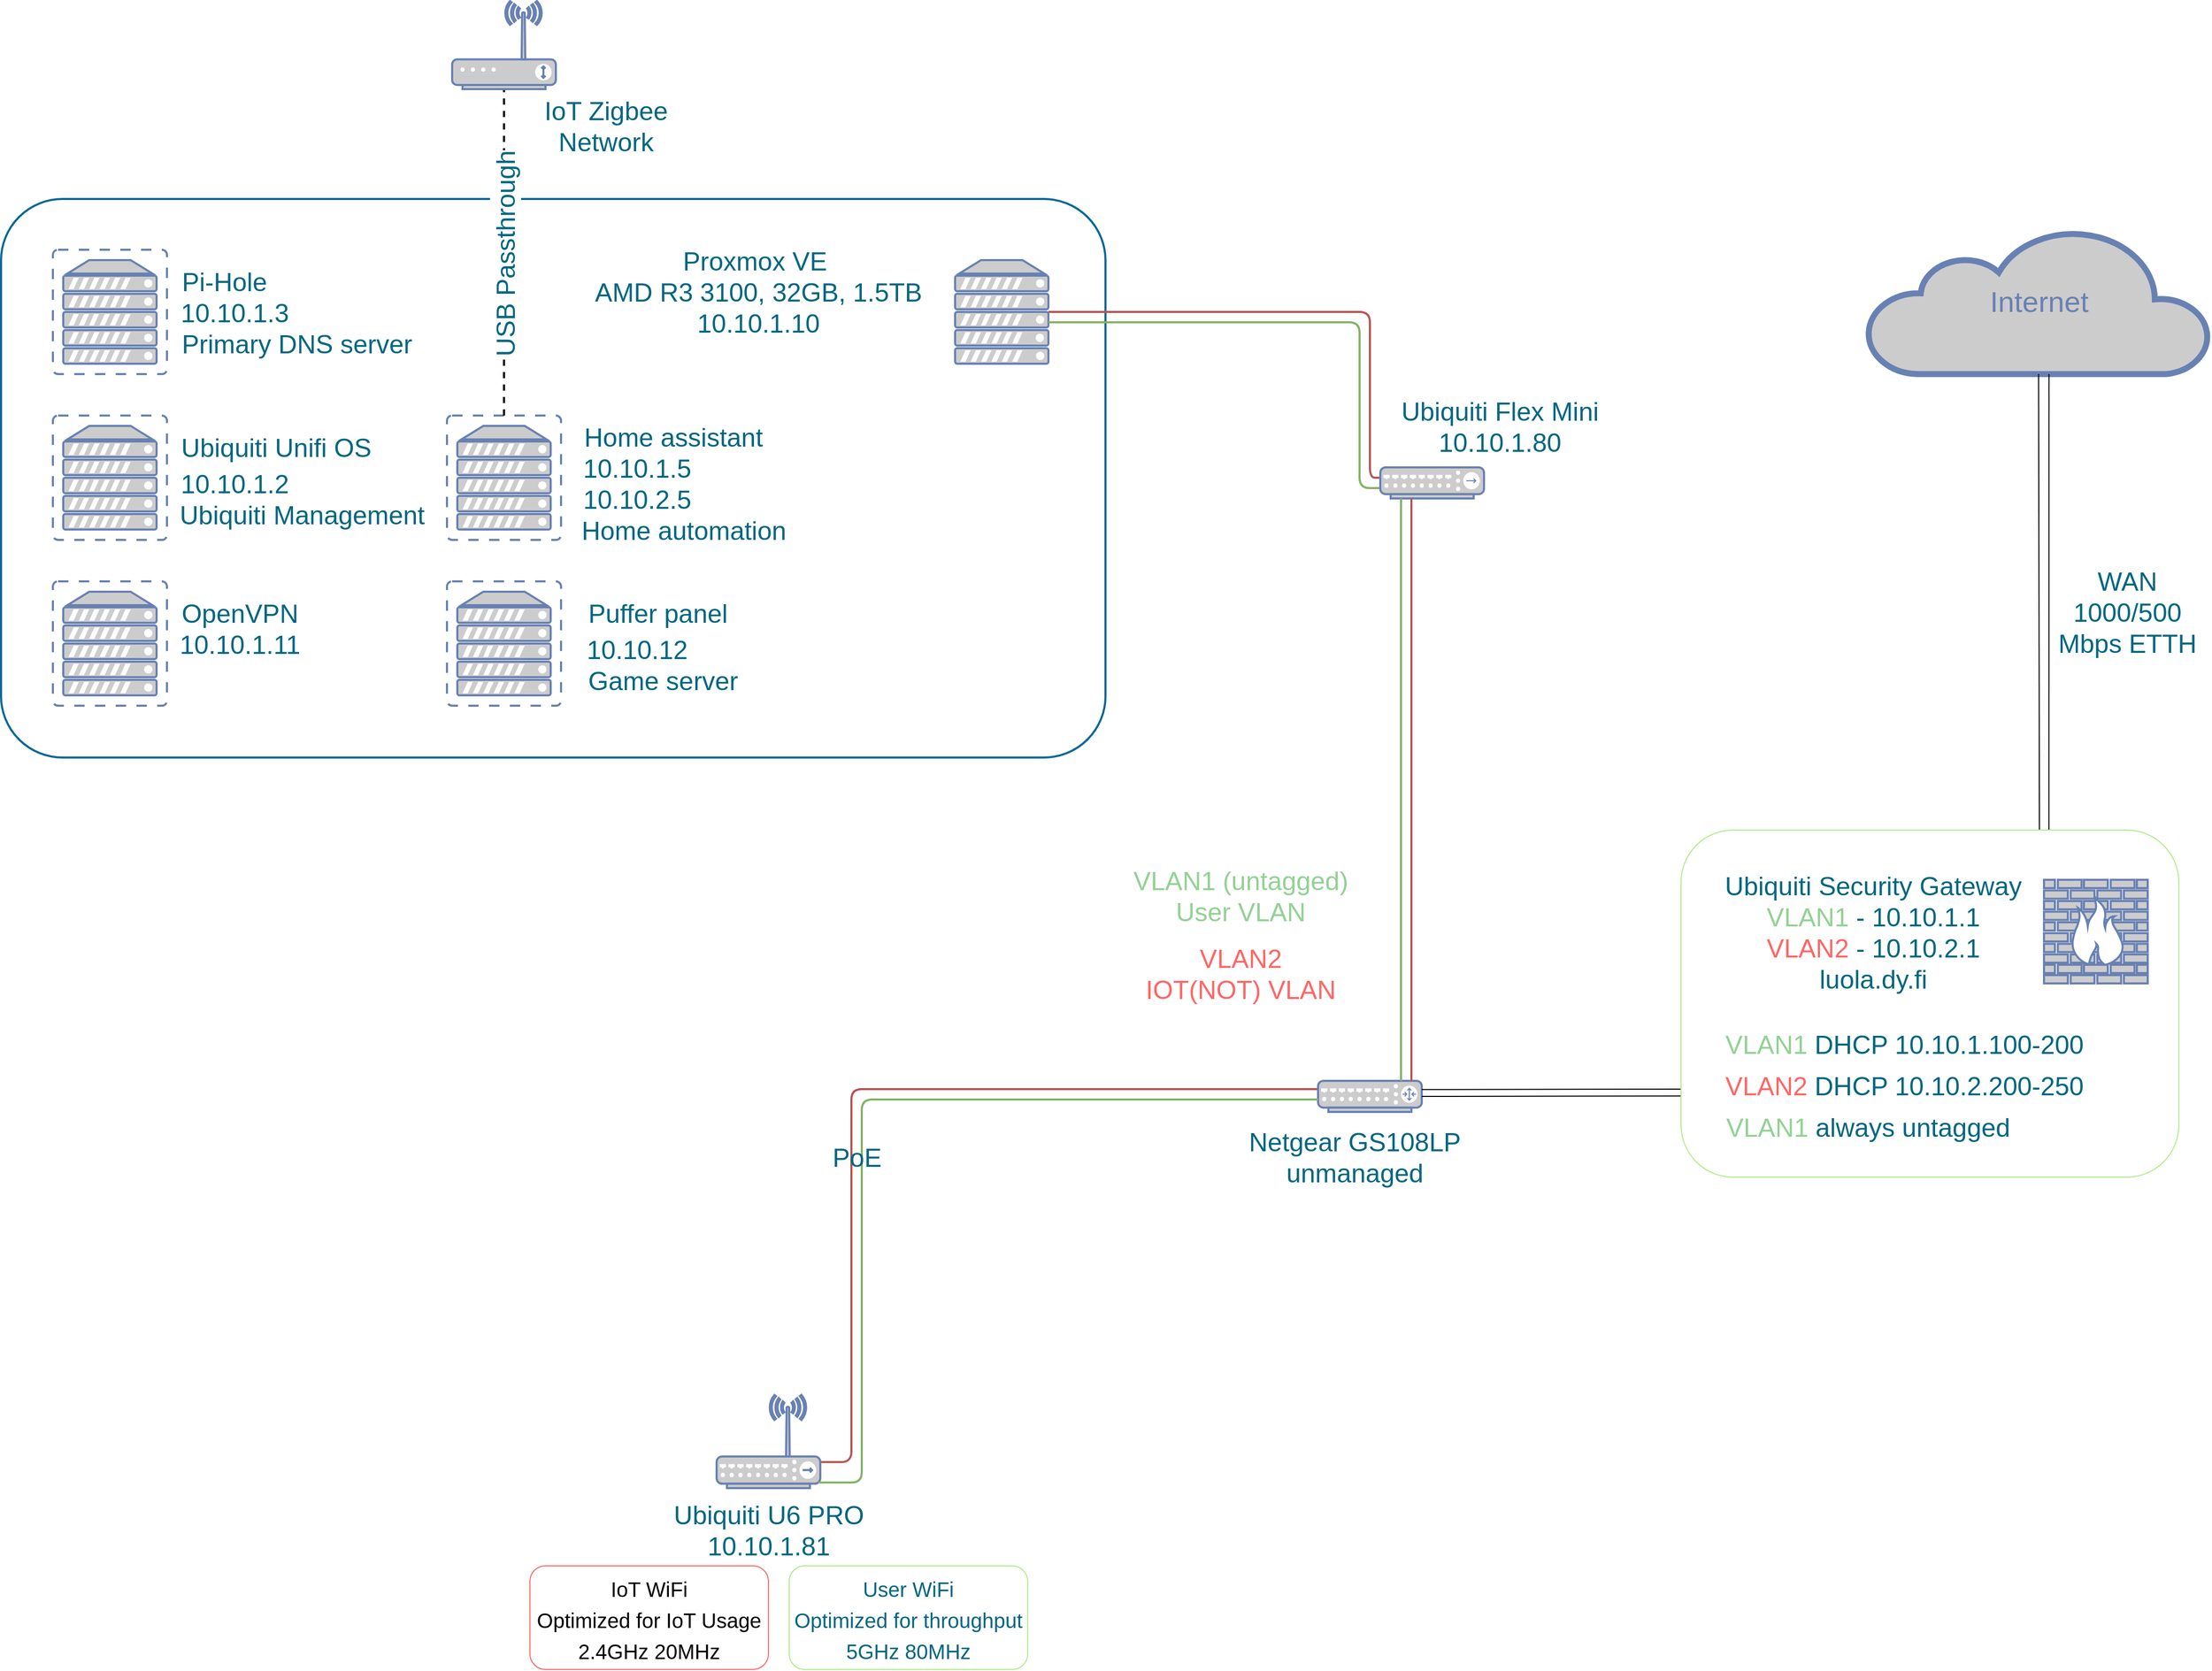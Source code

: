 <mxfile version="20.7.4" type="device"><diagram name="Page-1" id="bfe91b75-5d2c-26a0-9c1d-138518896778"><mxGraphModel dx="2745" dy="2900" grid="1" gridSize="10" guides="1" tooltips="1" connect="1" arrows="1" fold="1" page="1" pageScale="1" pageWidth="1100" pageHeight="850" background="none" math="0" shadow="0"><root><mxCell id="0"/><mxCell id="1" parent="0"/><mxCell id="7c3789c024ecab99-79" value="" style="rounded=1;whiteSpace=wrap;html=1;shadow=0;comic=0;strokeColor=#036897;strokeWidth=2;fillColor=none;fontFamily=Verdana;fontSize=28;fontColor=#6881B3;align=center;arcSize=11;verticalAlign=top;" parent="1" vertex="1"><mxGeometry x="30" y="31" width="1065" height="539" as="geometry"/></mxCell><mxCell id="7c3789c024ecab99-18" style="edgeStyle=orthogonalEdgeStyle;html=1;labelBackgroundColor=none;endArrow=none;endFill=0;strokeWidth=2;fontFamily=Verdana;fontSize=15;fontColor=#036897;fillColor=#f8cecc;strokeColor=#b85450;exitX=1.004;exitY=0.721;exitDx=0;exitDy=0;exitPerimeter=0;" parent="1" source="7c3789c024ecab99-9" target="7c3789c024ecab99-10" edge="1"><mxGeometry relative="1" as="geometry"><mxPoint x="1110" y="310" as="targetPoint"/><Array as="points"><mxPoint x="850" y="1250"/><mxPoint x="850" y="890"/></Array></mxGeometry></mxCell><mxCell id="7c3789c024ecab99-10" value="" style="fontColor=#0066CC;verticalAlign=top;verticalLabelPosition=bottom;labelPosition=center;align=center;html=1;fillColor=#CCCCCC;strokeColor=#6881B3;gradientColor=none;gradientDirection=north;strokeWidth=2;shape=mxgraph.networks.router;rounded=0;shadow=0;comic=0;" parent="1" vertex="1"><mxGeometry x="1300" y="882" width="100" height="30" as="geometry"/></mxCell><mxCell id="7c3789c024ecab99-9" value="" style="fontColor=#0066CC;verticalAlign=top;verticalLabelPosition=bottom;labelPosition=center;align=center;html=1;fillColor=#CCCCCC;strokeColor=#6881B3;gradientColor=none;gradientDirection=north;strokeWidth=2;shape=mxgraph.networks.wireless_hub;rounded=0;shadow=0;comic=0;" parent="1" vertex="1"><mxGeometry x="720" y="1185" width="100" height="90" as="geometry"/></mxCell><mxCell id="7c3789c024ecab99-53" value="Internet" style="html=1;fillColor=#CCCCCC;strokeColor=#6881B3;gradientColor=none;gradientDirection=north;strokeWidth=2;shape=mxgraph.networks.cloud;fontColor=#6881B3;rounded=0;shadow=0;comic=0;align=center;fontSize=28;" parent="1" vertex="1"><mxGeometry x="1830" y="60" width="330" height="140" as="geometry"/></mxCell><mxCell id="3UDE3XpyQAjiO2V0nQBB-2" value="Netgear GS108LP&lt;br&gt;unmanaged" style="text;html=1;align=center;verticalAlign=middle;resizable=0;points=[];autosize=1;strokeColor=none;fillColor=none;fontSize=25;fontColor=#006680;" parent="1" vertex="1"><mxGeometry x="1220" y="920" width="230" height="70" as="geometry"/></mxCell><mxCell id="3UDE3XpyQAjiO2V0nQBB-6" value="WAN&lt;br&gt;1000/500&lt;br&gt;Mbps ETTH" style="text;html=1;align=center;verticalAlign=middle;resizable=0;points=[];autosize=1;strokeColor=none;fillColor=none;fontSize=25;fontColor=#006680;" parent="1" vertex="1"><mxGeometry x="2000" y="379" width="160" height="100" as="geometry"/></mxCell><mxCell id="3UDE3XpyQAjiO2V0nQBB-7" value="Proxmox VE&amp;nbsp;&lt;br&gt;AMD R3 3100, 32GB, 1.5TB&lt;br&gt;10.10.1.10" style="text;html=1;align=center;verticalAlign=middle;resizable=0;points=[];autosize=1;strokeColor=none;fillColor=none;fontSize=25;fontColor=#006680;" parent="1" vertex="1"><mxGeometry x="590" y="70" width="340" height="100" as="geometry"/></mxCell><mxCell id="3UDE3XpyQAjiO2V0nQBB-8" style="edgeStyle=orthogonalEdgeStyle;html=1;labelBackgroundColor=none;endArrow=none;endFill=0;strokeWidth=2;fontFamily=Verdana;fontSize=15;fontColor=#036897;fillColor=#d5e8d4;strokeColor=#82b366;startArrow=none;exitX=0.98;exitY=0.94;exitDx=0;exitDy=0;exitPerimeter=0;" parent="1" source="7c3789c024ecab99-9" edge="1"><mxGeometry relative="1" as="geometry"><mxPoint x="1300" y="900" as="targetPoint"/><Array as="points"><mxPoint x="860" y="1270"/><mxPoint x="860" y="900"/></Array><mxPoint x="820" y="1260" as="sourcePoint"/></mxGeometry></mxCell><mxCell id="3UDE3XpyQAjiO2V0nQBB-11" value="" style="fontColor=#0066CC;verticalAlign=top;verticalLabelPosition=bottom;labelPosition=center;align=center;html=1;outlineConnect=0;fillColor=#CCCCCC;strokeColor=#6881B3;gradientColor=none;gradientDirection=north;strokeWidth=2;shape=mxgraph.networks.server;fontSize=25;" parent="1" vertex="1"><mxGeometry x="950" y="90" width="90" height="100" as="geometry"/></mxCell><mxCell id="3UDE3XpyQAjiO2V0nQBB-12" style="edgeStyle=orthogonalEdgeStyle;html=1;labelBackgroundColor=none;endArrow=none;endFill=0;strokeWidth=2;fontFamily=Verdana;fontSize=15;fontColor=#036897;fillColor=#f8cecc;strokeColor=#b85450;" parent="1" source="3UDE3XpyQAjiO2V0nQBB-11" target="3UDE3XpyQAjiO2V0nQBB-30" edge="1"><mxGeometry relative="1" as="geometry"><mxPoint x="1350" y="880" as="targetPoint"/><Array as="points"><mxPoint x="1350" y="140"/><mxPoint x="1350" y="300"/></Array><mxPoint x="856.86" y="487" as="sourcePoint"/></mxGeometry></mxCell><mxCell id="3UDE3XpyQAjiO2V0nQBB-13" style="edgeStyle=orthogonalEdgeStyle;html=1;labelBackgroundColor=none;endArrow=none;endFill=0;strokeWidth=2;fontFamily=Verdana;fontSize=15;fontColor=#036897;fillColor=#d5e8d4;strokeColor=#82b366;" parent="1" source="3UDE3XpyQAjiO2V0nQBB-11" edge="1"><mxGeometry relative="1" as="geometry"><mxPoint x="1360" y="310" as="targetPoint"/><Array as="points"><mxPoint x="1340" y="150"/></Array><mxPoint x="830.06" y="483.595" as="sourcePoint"/></mxGeometry></mxCell><mxCell id="3UDE3XpyQAjiO2V0nQBB-14" value="&lt;font color=&quot;#93d194&quot;&gt;VLAN1 (untagged)&lt;br&gt;User VLAN&lt;br&gt;&lt;/font&gt;" style="text;html=1;align=center;verticalAlign=middle;resizable=0;points=[];autosize=1;fontSize=25;" parent="1" vertex="1"><mxGeometry x="1110" y="668" width="230" height="70" as="geometry"/></mxCell><mxCell id="3UDE3XpyQAjiO2V0nQBB-15" value="&lt;font color=&quot;#ff6666&quot;&gt;VLAN2&lt;br&gt;IOT(NOT) VLAN&lt;/font&gt;" style="text;html=1;align=center;verticalAlign=middle;resizable=0;points=[];autosize=1;strokeColor=none;fillColor=none;fontSize=25;fontColor=#93D194;" parent="1" vertex="1"><mxGeometry x="1120" y="743" width="210" height="70" as="geometry"/></mxCell><mxCell id="3UDE3XpyQAjiO2V0nQBB-18" value="" style="endArrow=none;html=1;rounded=0;fontSize=25;fontColor=#FF6666;exitX=0.72;exitY=0.003;exitDx=0;exitDy=0;exitPerimeter=0;" parent="1" source="3UDE3XpyQAjiO2V0nQBB-20" edge="1"><mxGeometry width="50" height="50" relative="1" as="geometry"><mxPoint x="1910" y="460" as="sourcePoint"/><mxPoint x="1994.77" y="200" as="targetPoint"/></mxGeometry></mxCell><mxCell id="3UDE3XpyQAjiO2V0nQBB-19" value="" style="endArrow=none;html=1;rounded=0;fontSize=25;fontColor=#FF6666;exitX=0.739;exitY=0.002;exitDx=0;exitDy=0;exitPerimeter=0;" parent="1" source="3UDE3XpyQAjiO2V0nQBB-20" edge="1"><mxGeometry width="50" height="50" relative="1" as="geometry"><mxPoint x="2004.77" y="555" as="sourcePoint"/><mxPoint x="2004.77" y="200" as="targetPoint"/></mxGeometry></mxCell><mxCell id="3UDE3XpyQAjiO2V0nQBB-20" value="" style="rounded=1;whiteSpace=wrap;html=1;strokeColor=#ACED87;fontSize=25;fontColor=#FF6666;" parent="1" vertex="1"><mxGeometry x="1650" y="640" width="480" height="335" as="geometry"/></mxCell><mxCell id="3UDE3XpyQAjiO2V0nQBB-21" value="" style="fontColor=#0066CC;verticalAlign=top;verticalLabelPosition=bottom;labelPosition=center;align=center;html=1;outlineConnect=0;fillColor=#CCCCCC;strokeColor=#6881B3;gradientColor=none;gradientDirection=north;strokeWidth=2;shape=mxgraph.networks.firewall;fontSize=25;" parent="1" vertex="1"><mxGeometry x="2000" y="688" width="100" height="100" as="geometry"/></mxCell><mxCell id="3UDE3XpyQAjiO2V0nQBB-22" value="&lt;font style=&quot;font-size: 25px;&quot;&gt;&lt;font color=&quot;#006680&quot;&gt;Ubiquiti Security Gateway&lt;/font&gt;&lt;br&gt;&lt;font color=&quot;#93d194&quot;&gt;VLAN1&lt;/font&gt;&lt;/font&gt;&lt;font color=&quot;#006680&quot; style=&quot;font-size: 25px;&quot;&gt; - 10.10.1.1&lt;br&gt;&lt;/font&gt;&lt;span style=&quot;color: rgb(255, 102, 102); font-size: 25px;&quot;&gt;VLAN2&lt;/span&gt;&lt;font color=&quot;#006680&quot; style=&quot;font-size: 25px;&quot;&gt;&amp;nbsp;- 10.10.2.1&lt;br&gt;luola.dy.fi&lt;br&gt;&lt;/font&gt;" style="text;html=1;align=center;verticalAlign=middle;resizable=0;points=[];autosize=1;strokeColor=none;fillColor=none;" parent="1" vertex="1"><mxGeometry x="1680" y="673" width="310" height="130" as="geometry"/></mxCell><mxCell id="3UDE3XpyQAjiO2V0nQBB-24" value="&lt;font color=&quot;#93d194&quot;&gt;VLAN1&lt;/font&gt;&lt;font color=&quot;#006680&quot;&gt; DHCP 10.10.1.100-200&lt;/font&gt;" style="text;html=1;align=center;verticalAlign=middle;resizable=0;points=[];autosize=1;strokeColor=none;fillColor=none;fontSize=25;fontColor=#FF6666;" parent="1" vertex="1"><mxGeometry x="1680" y="826" width="370" height="40" as="geometry"/></mxCell><mxCell id="3UDE3XpyQAjiO2V0nQBB-25" value="VLAN2&lt;font color=&quot;#006680&quot;&gt;&amp;nbsp;DHCP 10.10.2.200-250&lt;/font&gt;" style="text;html=1;align=center;verticalAlign=middle;resizable=0;points=[];autosize=1;strokeColor=none;fillColor=none;fontSize=25;fontColor=#FF6666;" parent="1" vertex="1"><mxGeometry x="1680" y="866" width="370" height="40" as="geometry"/></mxCell><mxCell id="3UDE3XpyQAjiO2V0nQBB-26" value="" style="endArrow=none;html=1;rounded=0;fontSize=25;fontColor=#FF6666;exitX=-0.001;exitY=0.766;exitDx=0;exitDy=0;exitPerimeter=0;entryX=1;entryY=0.5;entryDx=0;entryDy=0;entryPerimeter=0;" parent="1" source="3UDE3XpyQAjiO2V0nQBB-20" target="7c3789c024ecab99-10" edge="1"><mxGeometry width="50" height="50" relative="1" as="geometry"><mxPoint x="1640.83" y="831.005" as="sourcePoint"/><mxPoint x="1640.0" y="390" as="targetPoint"/></mxGeometry></mxCell><mxCell id="3UDE3XpyQAjiO2V0nQBB-27" value="" style="endArrow=none;html=1;rounded=0;fontSize=25;fontColor=#FF6666;exitX=-0.001;exitY=0.766;exitDx=0;exitDy=0;exitPerimeter=0;entryX=1;entryY=0.5;entryDx=0;entryDy=0;entryPerimeter=0;" parent="1" edge="1"><mxGeometry width="50" height="50" relative="1" as="geometry"><mxPoint x="1649.52" y="890.0" as="sourcePoint"/><mxPoint x="1400" y="890.39" as="targetPoint"/></mxGeometry></mxCell><mxCell id="3UDE3XpyQAjiO2V0nQBB-29" value="&lt;font color=&quot;#006680&quot;&gt;Ubiquiti U6 PRO&lt;br&gt;10.10.1.81&lt;br&gt;&lt;/font&gt;" style="text;html=1;align=center;verticalAlign=middle;resizable=0;points=[];autosize=1;strokeColor=none;fillColor=none;fontSize=25;fontColor=#93D194;" parent="1" vertex="1"><mxGeometry x="665" y="1280" width="210" height="70" as="geometry"/></mxCell><mxCell id="3UDE3XpyQAjiO2V0nQBB-30" value="" style="fontColor=#0066CC;verticalAlign=top;verticalLabelPosition=bottom;labelPosition=center;align=center;html=1;outlineConnect=0;fillColor=#CCCCCC;strokeColor=#6881B3;gradientColor=none;gradientDirection=north;strokeWidth=2;shape=mxgraph.networks.hub;fontSize=25;" parent="1" vertex="1"><mxGeometry x="1360" y="290" width="100" height="30" as="geometry"/></mxCell><mxCell id="3UDE3XpyQAjiO2V0nQBB-32" style="edgeStyle=orthogonalEdgeStyle;html=1;labelBackgroundColor=none;endArrow=none;endFill=0;strokeWidth=2;fontFamily=Verdana;fontSize=15;fontColor=#036897;fillColor=#f8cecc;strokeColor=#b85450;entryX=0.5;entryY=-0.029;entryDx=0;entryDy=0;entryPerimeter=0;" parent="1" source="3UDE3XpyQAjiO2V0nQBB-30" edge="1"><mxGeometry relative="1" as="geometry"><mxPoint x="1390" y="881.91" as="targetPoint"/><Array as="points"><mxPoint x="1390" y="460"/><mxPoint x="1390" y="460"/></Array><mxPoint x="1080" y="140.78" as="sourcePoint"/></mxGeometry></mxCell><mxCell id="3UDE3XpyQAjiO2V0nQBB-33" style="edgeStyle=orthogonalEdgeStyle;html=1;labelBackgroundColor=none;endArrow=none;endFill=0;strokeWidth=2;fontFamily=Verdana;fontSize=15;fontColor=#036897;fillColor=#d5e8d4;strokeColor=#82b366;entryX=0.4;entryY=-0.026;entryDx=0;entryDy=0;entryPerimeter=0;" parent="1" source="3UDE3XpyQAjiO2V0nQBB-30" edge="1"><mxGeometry relative="1" as="geometry"><mxPoint x="1380" y="882" as="targetPoint"/><Array as="points"><mxPoint x="1380" y="460"/><mxPoint x="1380" y="460"/></Array><mxPoint x="1080" y="150.78" as="sourcePoint"/></mxGeometry></mxCell><mxCell id="3UDE3XpyQAjiO2V0nQBB-34" value="Ubiquiti Flex Mini&lt;br&gt;10.10.1.80" style="text;html=1;align=center;verticalAlign=middle;resizable=0;points=[];autosize=1;strokeColor=none;fillColor=none;fontSize=25;fontColor=#006680;" parent="1" vertex="1"><mxGeometry x="1370" y="215" width="210" height="70" as="geometry"/></mxCell><mxCell id="3UDE3XpyQAjiO2V0nQBB-35" value="PoE" style="text;html=1;align=center;verticalAlign=middle;resizable=0;points=[];autosize=1;strokeColor=none;fillColor=none;fontSize=25;fontColor=#006680;" parent="1" vertex="1"><mxGeometry x="820" y="935" width="70" height="40" as="geometry"/></mxCell><mxCell id="3UDE3XpyQAjiO2V0nQBB-38" value="&lt;font style=&quot;font-size: 20px;&quot;&gt;IoT WiFi&lt;br&gt;Optimized for IoT Usage&lt;br&gt;2.4GHz 20MHz&lt;br&gt;&lt;/font&gt;" style="rounded=1;whiteSpace=wrap;html=1;fontSize=25;strokeColor=#FF6666;" parent="1" vertex="1"><mxGeometry x="540" y="1350" width="230" height="100" as="geometry"/></mxCell><mxCell id="3UDE3XpyQAjiO2V0nQBB-39" value="&lt;font style=&quot;font-size: 20px;&quot;&gt;User WiFi&lt;br&gt;Optimized for throughput&lt;br&gt;5GHz 80MHz&lt;/font&gt;" style="rounded=1;whiteSpace=wrap;html=1;strokeColor=#ACED87;fontSize=25;fontColor=#006680;" parent="1" vertex="1"><mxGeometry x="790" y="1350" width="230" height="100" as="geometry"/></mxCell><mxCell id="3UDE3XpyQAjiO2V0nQBB-40" value="" style="fontColor=#0066CC;verticalAlign=top;verticalLabelPosition=bottom;labelPosition=center;align=center;html=1;outlineConnect=0;fillColor=#CCCCCC;strokeColor=#6881B3;gradientColor=none;gradientDirection=north;strokeWidth=2;shape=mxgraph.networks.virtual_server;fontSize=20;" parent="1" vertex="1"><mxGeometry x="80" y="80" width="110" height="120" as="geometry"/></mxCell><mxCell id="3UDE3XpyQAjiO2V0nQBB-41" value="&lt;font style=&quot;font-size: 25px;&quot;&gt;Pi-Hole&lt;/font&gt;" style="text;html=1;align=center;verticalAlign=middle;resizable=0;points=[];autosize=1;strokeColor=none;fillColor=none;fontSize=20;fontColor=#006680;" parent="1" vertex="1"><mxGeometry x="190" y="90" width="110" height="40" as="geometry"/></mxCell><mxCell id="3UDE3XpyQAjiO2V0nQBB-42" value="10.10.1.3" style="text;html=1;align=center;verticalAlign=middle;resizable=0;points=[];autosize=1;strokeColor=none;fillColor=none;fontSize=25;fontColor=#006680;" parent="1" vertex="1"><mxGeometry x="190" y="120" width="130" height="40" as="geometry"/></mxCell><mxCell id="3UDE3XpyQAjiO2V0nQBB-43" value="" style="fontColor=#0066CC;verticalAlign=top;verticalLabelPosition=bottom;labelPosition=center;align=center;html=1;outlineConnect=0;fillColor=#CCCCCC;strokeColor=#6881B3;gradientColor=none;gradientDirection=north;strokeWidth=2;shape=mxgraph.networks.virtual_server;fontSize=25;" parent="1" vertex="1"><mxGeometry x="80" y="240" width="110" height="120" as="geometry"/></mxCell><mxCell id="3UDE3XpyQAjiO2V0nQBB-44" value="" style="fontColor=#0066CC;verticalAlign=top;verticalLabelPosition=bottom;labelPosition=center;align=center;html=1;outlineConnect=0;fillColor=#CCCCCC;strokeColor=#6881B3;gradientColor=none;gradientDirection=north;strokeWidth=2;shape=mxgraph.networks.virtual_server;fontSize=25;" parent="1" vertex="1"><mxGeometry x="80" y="400" width="110" height="120" as="geometry"/></mxCell><mxCell id="3UDE3XpyQAjiO2V0nQBB-48" value="" style="fontColor=#0066CC;verticalAlign=top;verticalLabelPosition=bottom;labelPosition=center;align=center;html=1;outlineConnect=0;fillColor=#CCCCCC;strokeColor=#6881B3;gradientColor=none;gradientDirection=north;strokeWidth=2;shape=mxgraph.networks.virtual_server;fontSize=20;" parent="1" vertex="1"><mxGeometry x="460" y="240" width="110" height="120" as="geometry"/></mxCell><mxCell id="3UDE3XpyQAjiO2V0nQBB-49" value="" style="fontColor=#0066CC;verticalAlign=top;verticalLabelPosition=bottom;labelPosition=center;align=center;html=1;outlineConnect=0;fillColor=#CCCCCC;strokeColor=#6881B3;gradientColor=none;gradientDirection=north;strokeWidth=2;shape=mxgraph.networks.virtual_server;fontSize=25;" parent="1" vertex="1"><mxGeometry x="460" y="400" width="110" height="120" as="geometry"/></mxCell><mxCell id="3UDE3XpyQAjiO2V0nQBB-51" value="Ubiquiti Unifi OS" style="text;html=1;align=center;verticalAlign=middle;resizable=0;points=[];autosize=1;strokeColor=none;fillColor=none;fontSize=25;fontColor=#006680;" parent="1" vertex="1"><mxGeometry x="190" y="250" width="210" height="40" as="geometry"/></mxCell><mxCell id="3UDE3XpyQAjiO2V0nQBB-52" value="10.10.1.2" style="text;html=1;align=center;verticalAlign=middle;resizable=0;points=[];autosize=1;strokeColor=none;fillColor=none;fontSize=25;fontColor=#006680;" parent="1" vertex="1"><mxGeometry x="190" y="285" width="130" height="40" as="geometry"/></mxCell><mxCell id="3UDE3XpyQAjiO2V0nQBB-53" value="OpenVPN" style="text;html=1;align=center;verticalAlign=middle;resizable=0;points=[];autosize=1;strokeColor=none;fillColor=none;fontSize=25;fontColor=#006680;" parent="1" vertex="1"><mxGeometry x="190" y="410" width="140" height="40" as="geometry"/></mxCell><mxCell id="3UDE3XpyQAjiO2V0nQBB-54" value="10.10.1.11" style="text;html=1;align=center;verticalAlign=middle;resizable=0;points=[];autosize=1;strokeColor=none;fillColor=none;fontSize=25;fontColor=#006680;" parent="1" vertex="1"><mxGeometry x="190" y="440" width="140" height="40" as="geometry"/></mxCell><mxCell id="3UDE3XpyQAjiO2V0nQBB-56" value="Puffer panel" style="text;html=1;align=center;verticalAlign=middle;resizable=0;points=[];autosize=1;strokeColor=none;fillColor=none;fontSize=25;fontColor=#006680;" parent="1" vertex="1"><mxGeometry x="582.5" y="410" width="160" height="40" as="geometry"/></mxCell><mxCell id="3UDE3XpyQAjiO2V0nQBB-57" value="10.10.12" style="text;html=1;align=center;verticalAlign=middle;resizable=0;points=[];autosize=1;strokeColor=none;fillColor=none;fontSize=25;fontColor=#006680;" parent="1" vertex="1"><mxGeometry x="582.5" y="445" width="120" height="40" as="geometry"/></mxCell><mxCell id="3UDE3XpyQAjiO2V0nQBB-58" value="Home assistant" style="text;html=1;align=center;verticalAlign=middle;resizable=0;points=[];autosize=1;strokeColor=none;fillColor=none;fontSize=25;fontColor=#006680;" parent="1" vertex="1"><mxGeometry x="577.5" y="240" width="200" height="40" as="geometry"/></mxCell><mxCell id="3UDE3XpyQAjiO2V0nQBB-59" value="10.10.1.5&lt;br&gt;10.10.2.5" style="text;html=1;align=center;verticalAlign=middle;resizable=0;points=[];autosize=1;strokeColor=none;fillColor=none;fontSize=25;fontColor=#006680;" parent="1" vertex="1"><mxGeometry x="577.5" y="270" width="130" height="70" as="geometry"/></mxCell><mxCell id="3UDE3XpyQAjiO2V0nQBB-60" value="Primary DNS server" style="text;html=1;align=center;verticalAlign=middle;resizable=0;points=[];autosize=1;strokeColor=none;fillColor=none;fontSize=25;fontColor=#006680;" parent="1" vertex="1"><mxGeometry x="190" y="150" width="250" height="40" as="geometry"/></mxCell><mxCell id="3UDE3XpyQAjiO2V0nQBB-62" value="" style="endArrow=none;dashed=1;html=1;rounded=0;fontSize=25;fontColor=#006680;exitX=0.5;exitY=0;exitDx=0;exitDy=0;exitPerimeter=0;strokeWidth=2;" parent="1" source="3UDE3XpyQAjiO2V0nQBB-48" target="3UDE3XpyQAjiO2V0nQBB-64" edge="1"><mxGeometry width="50" height="50" relative="1" as="geometry"><mxPoint x="712.5" y="360" as="sourcePoint"/><mxPoint x="461.5" y="50" as="targetPoint"/></mxGeometry></mxCell><mxCell id="3UDE3XpyQAjiO2V0nQBB-65" value="USB Passthrough" style="edgeLabel;html=1;align=center;verticalAlign=middle;resizable=0;points=[];fontSize=25;fontColor=#006680;rotation=-90;" parent="3UDE3XpyQAjiO2V0nQBB-62" vertex="1" connectable="0"><mxGeometry x="0.097" relative="1" as="geometry"><mxPoint y="17" as="offset"/></mxGeometry></mxCell><mxCell id="3UDE3XpyQAjiO2V0nQBB-63" value="IoT Zigbee&lt;br&gt;Network" style="text;html=1;align=center;verticalAlign=middle;resizable=0;points=[];autosize=1;strokeColor=none;fillColor=none;fontSize=25;fontColor=#006680;" parent="1" vertex="1"><mxGeometry x="542.5" y="-75" width="140" height="70" as="geometry"/></mxCell><mxCell id="3UDE3XpyQAjiO2V0nQBB-64" value="" style="fontColor=#0066CC;verticalAlign=top;verticalLabelPosition=bottom;labelPosition=center;align=center;html=1;outlineConnect=0;fillColor=#CCCCCC;strokeColor=#6881B3;gradientColor=none;gradientDirection=north;strokeWidth=2;shape=mxgraph.networks.wireless_modem;fontSize=25;" parent="1" vertex="1"><mxGeometry x="465" y="-160" width="100" height="85" as="geometry"/></mxCell><mxCell id="3UDE3XpyQAjiO2V0nQBB-66" value="Ubiquiti Management" style="text;html=1;align=center;verticalAlign=middle;resizable=0;points=[];autosize=1;strokeColor=none;fillColor=none;fontSize=25;fontColor=#006680;" parent="1" vertex="1"><mxGeometry x="190" y="315" width="260" height="40" as="geometry"/></mxCell><mxCell id="3UDE3XpyQAjiO2V0nQBB-68" value="Home automation" style="text;html=1;align=center;verticalAlign=middle;resizable=0;points=[];autosize=1;strokeColor=none;fillColor=none;fontSize=25;fontColor=#006680;" parent="1" vertex="1"><mxGeometry x="577.5" y="330" width="220" height="40" as="geometry"/></mxCell><mxCell id="3UDE3XpyQAjiO2V0nQBB-69" value="Game server" style="text;html=1;align=center;verticalAlign=middle;resizable=0;points=[];autosize=1;strokeColor=none;fillColor=none;fontSize=25;fontColor=#006680;" parent="1" vertex="1"><mxGeometry x="582.5" y="475" width="170" height="40" as="geometry"/></mxCell><mxCell id="3UDE3XpyQAjiO2V0nQBB-71" value="&lt;span style=&quot;color: rgb(147, 209, 148);&quot;&gt;VLAN1 &lt;/span&gt;always untagged" style="text;html=1;align=center;verticalAlign=middle;resizable=0;points=[];autosize=1;strokeColor=none;fillColor=none;fontSize=25;fontColor=#006680;" parent="1" vertex="1"><mxGeometry x="1680" y="906" width="300" height="40" as="geometry"/></mxCell></root></mxGraphModel></diagram></mxfile>